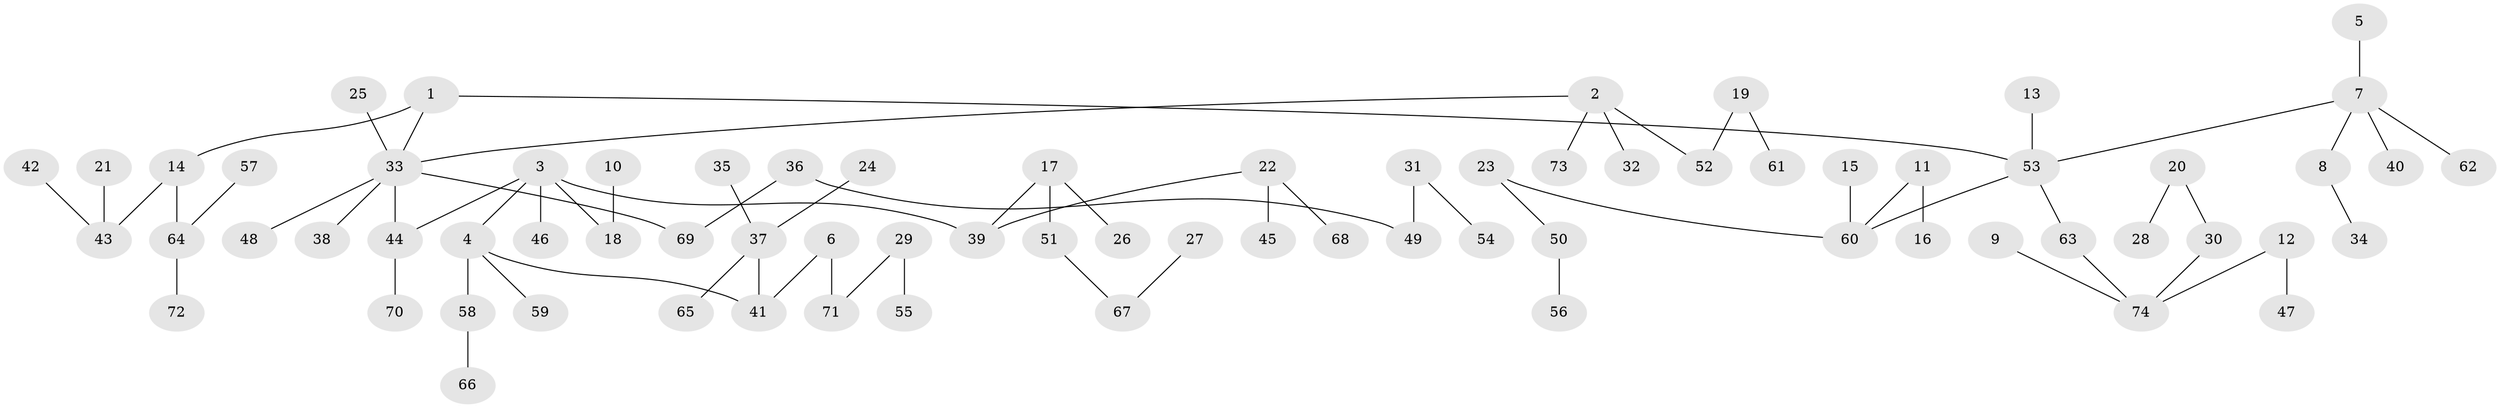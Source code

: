 // original degree distribution, {9: 0.006756756756756757, 3: 0.10135135135135136, 4: 0.0945945945945946, 5: 0.013513513513513514, 6: 0.02702702702702703, 2: 0.25675675675675674, 1: 0.5}
// Generated by graph-tools (version 1.1) at 2025/02/03/09/25 03:02:25]
// undirected, 74 vertices, 73 edges
graph export_dot {
graph [start="1"]
  node [color=gray90,style=filled];
  1;
  2;
  3;
  4;
  5;
  6;
  7;
  8;
  9;
  10;
  11;
  12;
  13;
  14;
  15;
  16;
  17;
  18;
  19;
  20;
  21;
  22;
  23;
  24;
  25;
  26;
  27;
  28;
  29;
  30;
  31;
  32;
  33;
  34;
  35;
  36;
  37;
  38;
  39;
  40;
  41;
  42;
  43;
  44;
  45;
  46;
  47;
  48;
  49;
  50;
  51;
  52;
  53;
  54;
  55;
  56;
  57;
  58;
  59;
  60;
  61;
  62;
  63;
  64;
  65;
  66;
  67;
  68;
  69;
  70;
  71;
  72;
  73;
  74;
  1 -- 14 [weight=1.0];
  1 -- 33 [weight=1.0];
  1 -- 53 [weight=1.0];
  2 -- 32 [weight=1.0];
  2 -- 33 [weight=1.0];
  2 -- 52 [weight=1.0];
  2 -- 73 [weight=1.0];
  3 -- 4 [weight=1.0];
  3 -- 18 [weight=1.0];
  3 -- 39 [weight=1.0];
  3 -- 44 [weight=1.0];
  3 -- 46 [weight=1.0];
  4 -- 41 [weight=1.0];
  4 -- 58 [weight=1.0];
  4 -- 59 [weight=1.0];
  5 -- 7 [weight=1.0];
  6 -- 41 [weight=1.0];
  6 -- 71 [weight=1.0];
  7 -- 8 [weight=1.0];
  7 -- 40 [weight=1.0];
  7 -- 53 [weight=1.0];
  7 -- 62 [weight=1.0];
  8 -- 34 [weight=1.0];
  9 -- 74 [weight=1.0];
  10 -- 18 [weight=1.0];
  11 -- 16 [weight=1.0];
  11 -- 60 [weight=1.0];
  12 -- 47 [weight=1.0];
  12 -- 74 [weight=1.0];
  13 -- 53 [weight=1.0];
  14 -- 43 [weight=1.0];
  14 -- 64 [weight=1.0];
  15 -- 60 [weight=1.0];
  17 -- 26 [weight=1.0];
  17 -- 39 [weight=1.0];
  17 -- 51 [weight=1.0];
  19 -- 52 [weight=1.0];
  19 -- 61 [weight=1.0];
  20 -- 28 [weight=1.0];
  20 -- 30 [weight=1.0];
  21 -- 43 [weight=1.0];
  22 -- 39 [weight=1.0];
  22 -- 45 [weight=1.0];
  22 -- 68 [weight=1.0];
  23 -- 50 [weight=1.0];
  23 -- 60 [weight=1.0];
  24 -- 37 [weight=1.0];
  25 -- 33 [weight=1.0];
  27 -- 67 [weight=1.0];
  29 -- 55 [weight=1.0];
  29 -- 71 [weight=1.0];
  30 -- 74 [weight=1.0];
  31 -- 49 [weight=1.0];
  31 -- 54 [weight=1.0];
  33 -- 38 [weight=1.0];
  33 -- 44 [weight=1.0];
  33 -- 48 [weight=1.0];
  33 -- 69 [weight=1.0];
  35 -- 37 [weight=1.0];
  36 -- 49 [weight=1.0];
  36 -- 69 [weight=1.0];
  37 -- 41 [weight=1.0];
  37 -- 65 [weight=1.0];
  42 -- 43 [weight=1.0];
  44 -- 70 [weight=1.0];
  50 -- 56 [weight=1.0];
  51 -- 67 [weight=1.0];
  53 -- 60 [weight=1.0];
  53 -- 63 [weight=1.0];
  57 -- 64 [weight=1.0];
  58 -- 66 [weight=1.0];
  63 -- 74 [weight=1.0];
  64 -- 72 [weight=1.0];
}
